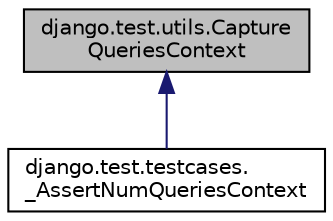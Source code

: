 digraph "django.test.utils.CaptureQueriesContext"
{
 // LATEX_PDF_SIZE
  edge [fontname="Helvetica",fontsize="10",labelfontname="Helvetica",labelfontsize="10"];
  node [fontname="Helvetica",fontsize="10",shape=record];
  Node1 [label="django.test.utils.Capture\lQueriesContext",height=0.2,width=0.4,color="black", fillcolor="grey75", style="filled", fontcolor="black",tooltip=" "];
  Node1 -> Node2 [dir="back",color="midnightblue",fontsize="10",style="solid"];
  Node2 [label="django.test.testcases.\l_AssertNumQueriesContext",height=0.2,width=0.4,color="black", fillcolor="white", style="filled",URL="$classdjango_1_1test_1_1testcases_1_1___assert_num_queries_context.html",tooltip=" "];
}
